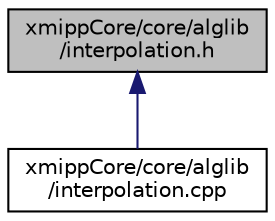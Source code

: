 digraph "xmippCore/core/alglib/interpolation.h"
{
  edge [fontname="Helvetica",fontsize="10",labelfontname="Helvetica",labelfontsize="10"];
  node [fontname="Helvetica",fontsize="10",shape=record];
  Node19 [label="xmippCore/core/alglib\l/interpolation.h",height=0.2,width=0.4,color="black", fillcolor="grey75", style="filled", fontcolor="black"];
  Node19 -> Node20 [dir="back",color="midnightblue",fontsize="10",style="solid",fontname="Helvetica"];
  Node20 [label="xmippCore/core/alglib\l/interpolation.cpp",height=0.2,width=0.4,color="black", fillcolor="white", style="filled",URL="$interpolation_8cpp.html"];
}
